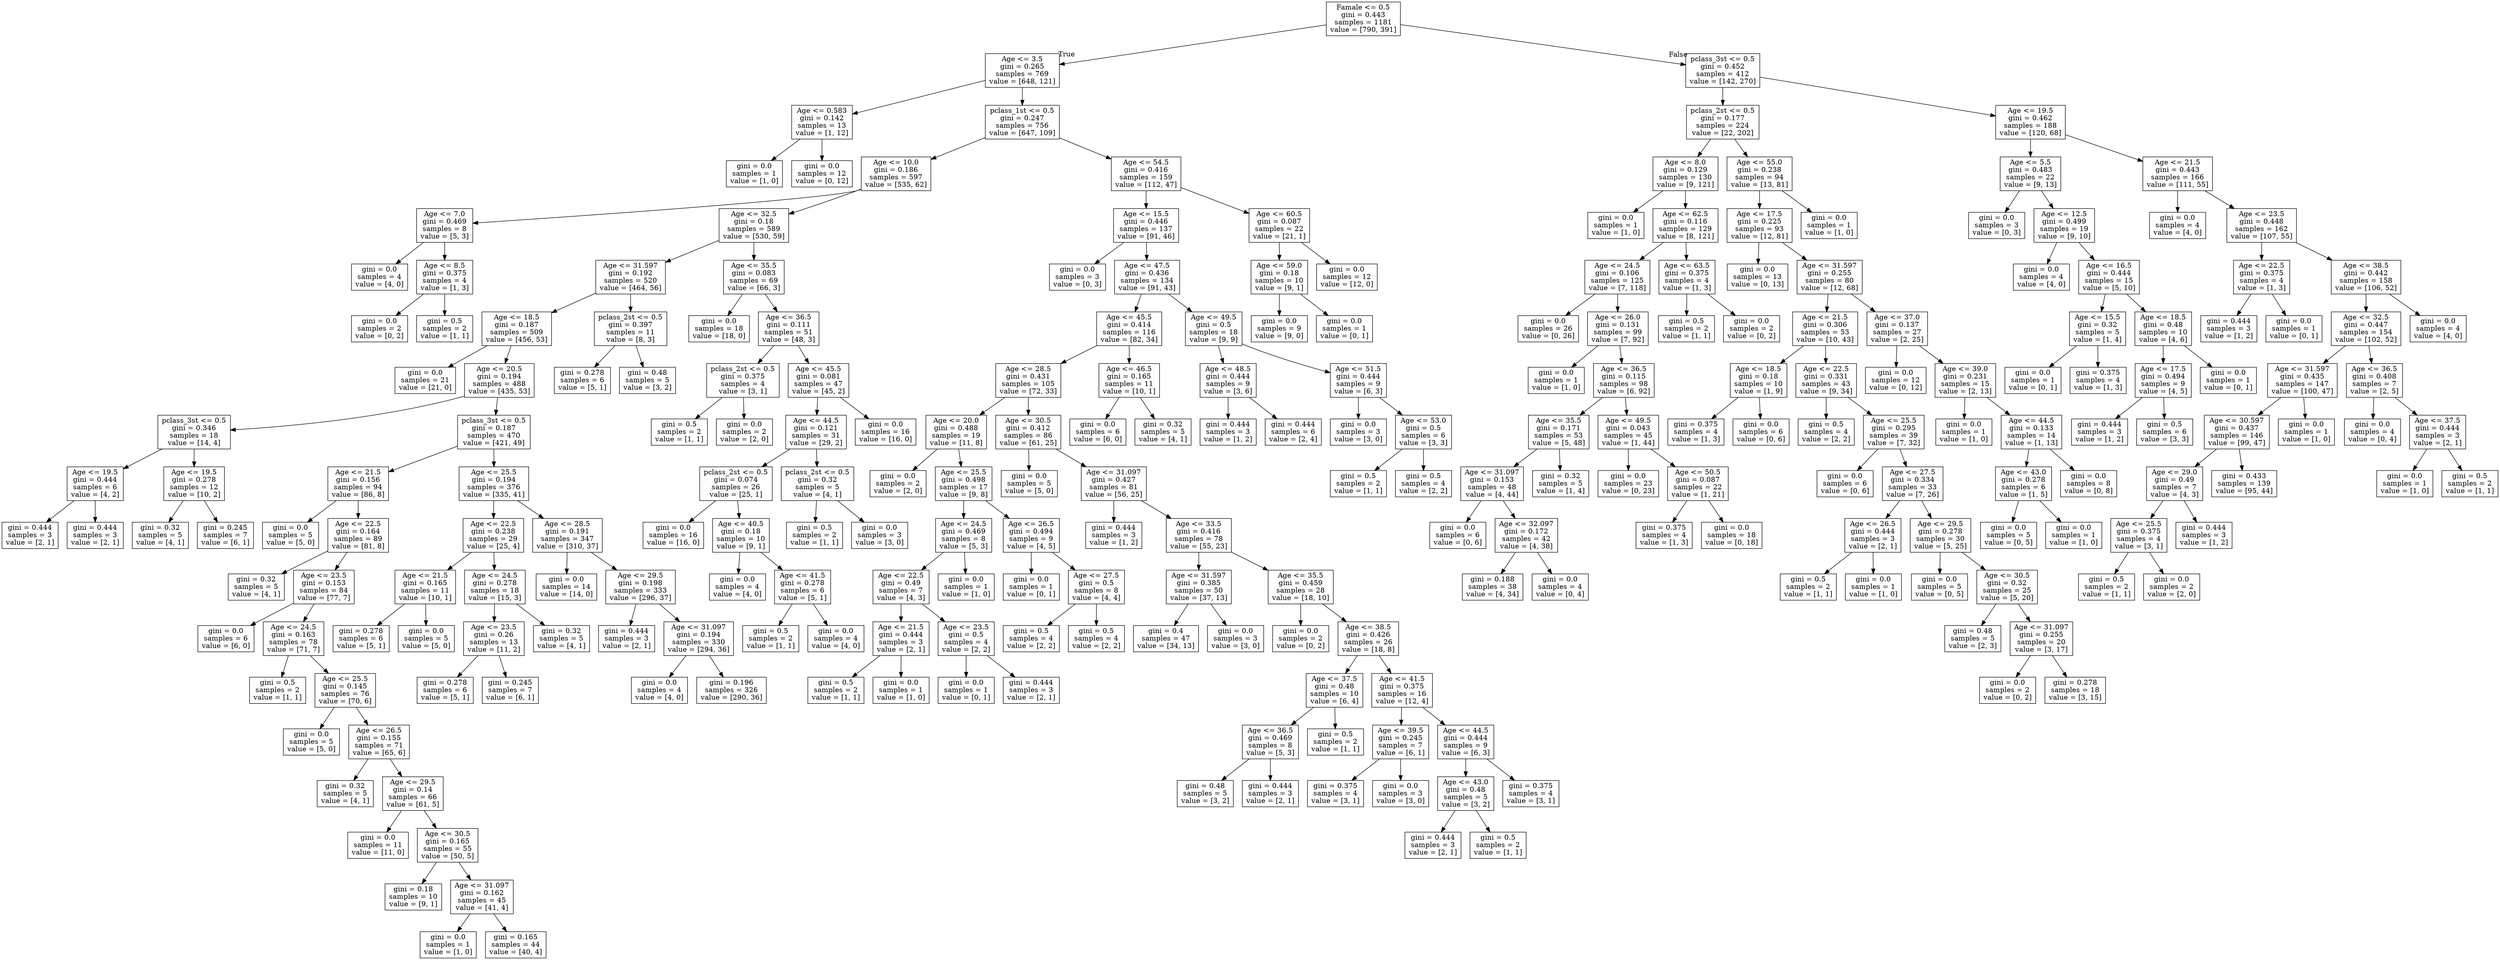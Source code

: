 digraph Tree {
node [shape=box] ;
0 [label="Famale <= 0.5\ngini = 0.443\nsamples = 1181\nvalue = [790, 391]"] ;
1 [label="Age <= 3.5\ngini = 0.265\nsamples = 769\nvalue = [648, 121]"] ;
0 -> 1 [labeldistance=2.5, labelangle=45, headlabel="True"] ;
2 [label="Age <= 0.583\ngini = 0.142\nsamples = 13\nvalue = [1, 12]"] ;
1 -> 2 ;
3 [label="gini = 0.0\nsamples = 1\nvalue = [1, 0]"] ;
2 -> 3 ;
4 [label="gini = 0.0\nsamples = 12\nvalue = [0, 12]"] ;
2 -> 4 ;
5 [label="pclass_1st <= 0.5\ngini = 0.247\nsamples = 756\nvalue = [647, 109]"] ;
1 -> 5 ;
6 [label="Age <= 10.0\ngini = 0.186\nsamples = 597\nvalue = [535, 62]"] ;
5 -> 6 ;
7 [label="Age <= 7.0\ngini = 0.469\nsamples = 8\nvalue = [5, 3]"] ;
6 -> 7 ;
8 [label="gini = 0.0\nsamples = 4\nvalue = [4, 0]"] ;
7 -> 8 ;
9 [label="Age <= 8.5\ngini = 0.375\nsamples = 4\nvalue = [1, 3]"] ;
7 -> 9 ;
10 [label="gini = 0.0\nsamples = 2\nvalue = [0, 2]"] ;
9 -> 10 ;
11 [label="gini = 0.5\nsamples = 2\nvalue = [1, 1]"] ;
9 -> 11 ;
12 [label="Age <= 32.5\ngini = 0.18\nsamples = 589\nvalue = [530, 59]"] ;
6 -> 12 ;
13 [label="Age <= 31.597\ngini = 0.192\nsamples = 520\nvalue = [464, 56]"] ;
12 -> 13 ;
14 [label="Age <= 18.5\ngini = 0.187\nsamples = 509\nvalue = [456, 53]"] ;
13 -> 14 ;
15 [label="gini = 0.0\nsamples = 21\nvalue = [21, 0]"] ;
14 -> 15 ;
16 [label="Age <= 20.5\ngini = 0.194\nsamples = 488\nvalue = [435, 53]"] ;
14 -> 16 ;
17 [label="pclass_3st <= 0.5\ngini = 0.346\nsamples = 18\nvalue = [14, 4]"] ;
16 -> 17 ;
18 [label="Age <= 19.5\ngini = 0.444\nsamples = 6\nvalue = [4, 2]"] ;
17 -> 18 ;
19 [label="gini = 0.444\nsamples = 3\nvalue = [2, 1]"] ;
18 -> 19 ;
20 [label="gini = 0.444\nsamples = 3\nvalue = [2, 1]"] ;
18 -> 20 ;
21 [label="Age <= 19.5\ngini = 0.278\nsamples = 12\nvalue = [10, 2]"] ;
17 -> 21 ;
22 [label="gini = 0.32\nsamples = 5\nvalue = [4, 1]"] ;
21 -> 22 ;
23 [label="gini = 0.245\nsamples = 7\nvalue = [6, 1]"] ;
21 -> 23 ;
24 [label="pclass_3st <= 0.5\ngini = 0.187\nsamples = 470\nvalue = [421, 49]"] ;
16 -> 24 ;
25 [label="Age <= 21.5\ngini = 0.156\nsamples = 94\nvalue = [86, 8]"] ;
24 -> 25 ;
26 [label="gini = 0.0\nsamples = 5\nvalue = [5, 0]"] ;
25 -> 26 ;
27 [label="Age <= 22.5\ngini = 0.164\nsamples = 89\nvalue = [81, 8]"] ;
25 -> 27 ;
28 [label="gini = 0.32\nsamples = 5\nvalue = [4, 1]"] ;
27 -> 28 ;
29 [label="Age <= 23.5\ngini = 0.153\nsamples = 84\nvalue = [77, 7]"] ;
27 -> 29 ;
30 [label="gini = 0.0\nsamples = 6\nvalue = [6, 0]"] ;
29 -> 30 ;
31 [label="Age <= 24.5\ngini = 0.163\nsamples = 78\nvalue = [71, 7]"] ;
29 -> 31 ;
32 [label="gini = 0.5\nsamples = 2\nvalue = [1, 1]"] ;
31 -> 32 ;
33 [label="Age <= 25.5\ngini = 0.145\nsamples = 76\nvalue = [70, 6]"] ;
31 -> 33 ;
34 [label="gini = 0.0\nsamples = 5\nvalue = [5, 0]"] ;
33 -> 34 ;
35 [label="Age <= 26.5\ngini = 0.155\nsamples = 71\nvalue = [65, 6]"] ;
33 -> 35 ;
36 [label="gini = 0.32\nsamples = 5\nvalue = [4, 1]"] ;
35 -> 36 ;
37 [label="Age <= 29.5\ngini = 0.14\nsamples = 66\nvalue = [61, 5]"] ;
35 -> 37 ;
38 [label="gini = 0.0\nsamples = 11\nvalue = [11, 0]"] ;
37 -> 38 ;
39 [label="Age <= 30.5\ngini = 0.165\nsamples = 55\nvalue = [50, 5]"] ;
37 -> 39 ;
40 [label="gini = 0.18\nsamples = 10\nvalue = [9, 1]"] ;
39 -> 40 ;
41 [label="Age <= 31.097\ngini = 0.162\nsamples = 45\nvalue = [41, 4]"] ;
39 -> 41 ;
42 [label="gini = 0.0\nsamples = 1\nvalue = [1, 0]"] ;
41 -> 42 ;
43 [label="gini = 0.165\nsamples = 44\nvalue = [40, 4]"] ;
41 -> 43 ;
44 [label="Age <= 25.5\ngini = 0.194\nsamples = 376\nvalue = [335, 41]"] ;
24 -> 44 ;
45 [label="Age <= 22.5\ngini = 0.238\nsamples = 29\nvalue = [25, 4]"] ;
44 -> 45 ;
46 [label="Age <= 21.5\ngini = 0.165\nsamples = 11\nvalue = [10, 1]"] ;
45 -> 46 ;
47 [label="gini = 0.278\nsamples = 6\nvalue = [5, 1]"] ;
46 -> 47 ;
48 [label="gini = 0.0\nsamples = 5\nvalue = [5, 0]"] ;
46 -> 48 ;
49 [label="Age <= 24.5\ngini = 0.278\nsamples = 18\nvalue = [15, 3]"] ;
45 -> 49 ;
50 [label="Age <= 23.5\ngini = 0.26\nsamples = 13\nvalue = [11, 2]"] ;
49 -> 50 ;
51 [label="gini = 0.278\nsamples = 6\nvalue = [5, 1]"] ;
50 -> 51 ;
52 [label="gini = 0.245\nsamples = 7\nvalue = [6, 1]"] ;
50 -> 52 ;
53 [label="gini = 0.32\nsamples = 5\nvalue = [4, 1]"] ;
49 -> 53 ;
54 [label="Age <= 28.5\ngini = 0.191\nsamples = 347\nvalue = [310, 37]"] ;
44 -> 54 ;
55 [label="gini = 0.0\nsamples = 14\nvalue = [14, 0]"] ;
54 -> 55 ;
56 [label="Age <= 29.5\ngini = 0.198\nsamples = 333\nvalue = [296, 37]"] ;
54 -> 56 ;
57 [label="gini = 0.444\nsamples = 3\nvalue = [2, 1]"] ;
56 -> 57 ;
58 [label="Age <= 31.097\ngini = 0.194\nsamples = 330\nvalue = [294, 36]"] ;
56 -> 58 ;
59 [label="gini = 0.0\nsamples = 4\nvalue = [4, 0]"] ;
58 -> 59 ;
60 [label="gini = 0.196\nsamples = 326\nvalue = [290, 36]"] ;
58 -> 60 ;
61 [label="pclass_2st <= 0.5\ngini = 0.397\nsamples = 11\nvalue = [8, 3]"] ;
13 -> 61 ;
62 [label="gini = 0.278\nsamples = 6\nvalue = [5, 1]"] ;
61 -> 62 ;
63 [label="gini = 0.48\nsamples = 5\nvalue = [3, 2]"] ;
61 -> 63 ;
64 [label="Age <= 35.5\ngini = 0.083\nsamples = 69\nvalue = [66, 3]"] ;
12 -> 64 ;
65 [label="gini = 0.0\nsamples = 18\nvalue = [18, 0]"] ;
64 -> 65 ;
66 [label="Age <= 36.5\ngini = 0.111\nsamples = 51\nvalue = [48, 3]"] ;
64 -> 66 ;
67 [label="pclass_2st <= 0.5\ngini = 0.375\nsamples = 4\nvalue = [3, 1]"] ;
66 -> 67 ;
68 [label="gini = 0.5\nsamples = 2\nvalue = [1, 1]"] ;
67 -> 68 ;
69 [label="gini = 0.0\nsamples = 2\nvalue = [2, 0]"] ;
67 -> 69 ;
70 [label="Age <= 45.5\ngini = 0.081\nsamples = 47\nvalue = [45, 2]"] ;
66 -> 70 ;
71 [label="Age <= 44.5\ngini = 0.121\nsamples = 31\nvalue = [29, 2]"] ;
70 -> 71 ;
72 [label="pclass_2st <= 0.5\ngini = 0.074\nsamples = 26\nvalue = [25, 1]"] ;
71 -> 72 ;
73 [label="gini = 0.0\nsamples = 16\nvalue = [16, 0]"] ;
72 -> 73 ;
74 [label="Age <= 40.5\ngini = 0.18\nsamples = 10\nvalue = [9, 1]"] ;
72 -> 74 ;
75 [label="gini = 0.0\nsamples = 4\nvalue = [4, 0]"] ;
74 -> 75 ;
76 [label="Age <= 41.5\ngini = 0.278\nsamples = 6\nvalue = [5, 1]"] ;
74 -> 76 ;
77 [label="gini = 0.5\nsamples = 2\nvalue = [1, 1]"] ;
76 -> 77 ;
78 [label="gini = 0.0\nsamples = 4\nvalue = [4, 0]"] ;
76 -> 78 ;
79 [label="pclass_2st <= 0.5\ngini = 0.32\nsamples = 5\nvalue = [4, 1]"] ;
71 -> 79 ;
80 [label="gini = 0.5\nsamples = 2\nvalue = [1, 1]"] ;
79 -> 80 ;
81 [label="gini = 0.0\nsamples = 3\nvalue = [3, 0]"] ;
79 -> 81 ;
82 [label="gini = 0.0\nsamples = 16\nvalue = [16, 0]"] ;
70 -> 82 ;
83 [label="Age <= 54.5\ngini = 0.416\nsamples = 159\nvalue = [112, 47]"] ;
5 -> 83 ;
84 [label="Age <= 15.5\ngini = 0.446\nsamples = 137\nvalue = [91, 46]"] ;
83 -> 84 ;
85 [label="gini = 0.0\nsamples = 3\nvalue = [0, 3]"] ;
84 -> 85 ;
86 [label="Age <= 47.5\ngini = 0.436\nsamples = 134\nvalue = [91, 43]"] ;
84 -> 86 ;
87 [label="Age <= 45.5\ngini = 0.414\nsamples = 116\nvalue = [82, 34]"] ;
86 -> 87 ;
88 [label="Age <= 28.5\ngini = 0.431\nsamples = 105\nvalue = [72, 33]"] ;
87 -> 88 ;
89 [label="Age <= 20.0\ngini = 0.488\nsamples = 19\nvalue = [11, 8]"] ;
88 -> 89 ;
90 [label="gini = 0.0\nsamples = 2\nvalue = [2, 0]"] ;
89 -> 90 ;
91 [label="Age <= 25.5\ngini = 0.498\nsamples = 17\nvalue = [9, 8]"] ;
89 -> 91 ;
92 [label="Age <= 24.5\ngini = 0.469\nsamples = 8\nvalue = [5, 3]"] ;
91 -> 92 ;
93 [label="Age <= 22.5\ngini = 0.49\nsamples = 7\nvalue = [4, 3]"] ;
92 -> 93 ;
94 [label="Age <= 21.5\ngini = 0.444\nsamples = 3\nvalue = [2, 1]"] ;
93 -> 94 ;
95 [label="gini = 0.5\nsamples = 2\nvalue = [1, 1]"] ;
94 -> 95 ;
96 [label="gini = 0.0\nsamples = 1\nvalue = [1, 0]"] ;
94 -> 96 ;
97 [label="Age <= 23.5\ngini = 0.5\nsamples = 4\nvalue = [2, 2]"] ;
93 -> 97 ;
98 [label="gini = 0.0\nsamples = 1\nvalue = [0, 1]"] ;
97 -> 98 ;
99 [label="gini = 0.444\nsamples = 3\nvalue = [2, 1]"] ;
97 -> 99 ;
100 [label="gini = 0.0\nsamples = 1\nvalue = [1, 0]"] ;
92 -> 100 ;
101 [label="Age <= 26.5\ngini = 0.494\nsamples = 9\nvalue = [4, 5]"] ;
91 -> 101 ;
102 [label="gini = 0.0\nsamples = 1\nvalue = [0, 1]"] ;
101 -> 102 ;
103 [label="Age <= 27.5\ngini = 0.5\nsamples = 8\nvalue = [4, 4]"] ;
101 -> 103 ;
104 [label="gini = 0.5\nsamples = 4\nvalue = [2, 2]"] ;
103 -> 104 ;
105 [label="gini = 0.5\nsamples = 4\nvalue = [2, 2]"] ;
103 -> 105 ;
106 [label="Age <= 30.5\ngini = 0.412\nsamples = 86\nvalue = [61, 25]"] ;
88 -> 106 ;
107 [label="gini = 0.0\nsamples = 5\nvalue = [5, 0]"] ;
106 -> 107 ;
108 [label="Age <= 31.097\ngini = 0.427\nsamples = 81\nvalue = [56, 25]"] ;
106 -> 108 ;
109 [label="gini = 0.444\nsamples = 3\nvalue = [1, 2]"] ;
108 -> 109 ;
110 [label="Age <= 33.5\ngini = 0.416\nsamples = 78\nvalue = [55, 23]"] ;
108 -> 110 ;
111 [label="Age <= 31.597\ngini = 0.385\nsamples = 50\nvalue = [37, 13]"] ;
110 -> 111 ;
112 [label="gini = 0.4\nsamples = 47\nvalue = [34, 13]"] ;
111 -> 112 ;
113 [label="gini = 0.0\nsamples = 3\nvalue = [3, 0]"] ;
111 -> 113 ;
114 [label="Age <= 35.5\ngini = 0.459\nsamples = 28\nvalue = [18, 10]"] ;
110 -> 114 ;
115 [label="gini = 0.0\nsamples = 2\nvalue = [0, 2]"] ;
114 -> 115 ;
116 [label="Age <= 38.5\ngini = 0.426\nsamples = 26\nvalue = [18, 8]"] ;
114 -> 116 ;
117 [label="Age <= 37.5\ngini = 0.48\nsamples = 10\nvalue = [6, 4]"] ;
116 -> 117 ;
118 [label="Age <= 36.5\ngini = 0.469\nsamples = 8\nvalue = [5, 3]"] ;
117 -> 118 ;
119 [label="gini = 0.48\nsamples = 5\nvalue = [3, 2]"] ;
118 -> 119 ;
120 [label="gini = 0.444\nsamples = 3\nvalue = [2, 1]"] ;
118 -> 120 ;
121 [label="gini = 0.5\nsamples = 2\nvalue = [1, 1]"] ;
117 -> 121 ;
122 [label="Age <= 41.5\ngini = 0.375\nsamples = 16\nvalue = [12, 4]"] ;
116 -> 122 ;
123 [label="Age <= 39.5\ngini = 0.245\nsamples = 7\nvalue = [6, 1]"] ;
122 -> 123 ;
124 [label="gini = 0.375\nsamples = 4\nvalue = [3, 1]"] ;
123 -> 124 ;
125 [label="gini = 0.0\nsamples = 3\nvalue = [3, 0]"] ;
123 -> 125 ;
126 [label="Age <= 44.5\ngini = 0.444\nsamples = 9\nvalue = [6, 3]"] ;
122 -> 126 ;
127 [label="Age <= 43.0\ngini = 0.48\nsamples = 5\nvalue = [3, 2]"] ;
126 -> 127 ;
128 [label="gini = 0.444\nsamples = 3\nvalue = [2, 1]"] ;
127 -> 128 ;
129 [label="gini = 0.5\nsamples = 2\nvalue = [1, 1]"] ;
127 -> 129 ;
130 [label="gini = 0.375\nsamples = 4\nvalue = [3, 1]"] ;
126 -> 130 ;
131 [label="Age <= 46.5\ngini = 0.165\nsamples = 11\nvalue = [10, 1]"] ;
87 -> 131 ;
132 [label="gini = 0.0\nsamples = 6\nvalue = [6, 0]"] ;
131 -> 132 ;
133 [label="gini = 0.32\nsamples = 5\nvalue = [4, 1]"] ;
131 -> 133 ;
134 [label="Age <= 49.5\ngini = 0.5\nsamples = 18\nvalue = [9, 9]"] ;
86 -> 134 ;
135 [label="Age <= 48.5\ngini = 0.444\nsamples = 9\nvalue = [3, 6]"] ;
134 -> 135 ;
136 [label="gini = 0.444\nsamples = 3\nvalue = [1, 2]"] ;
135 -> 136 ;
137 [label="gini = 0.444\nsamples = 6\nvalue = [2, 4]"] ;
135 -> 137 ;
138 [label="Age <= 51.5\ngini = 0.444\nsamples = 9\nvalue = [6, 3]"] ;
134 -> 138 ;
139 [label="gini = 0.0\nsamples = 3\nvalue = [3, 0]"] ;
138 -> 139 ;
140 [label="Age <= 53.0\ngini = 0.5\nsamples = 6\nvalue = [3, 3]"] ;
138 -> 140 ;
141 [label="gini = 0.5\nsamples = 2\nvalue = [1, 1]"] ;
140 -> 141 ;
142 [label="gini = 0.5\nsamples = 4\nvalue = [2, 2]"] ;
140 -> 142 ;
143 [label="Age <= 60.5\ngini = 0.087\nsamples = 22\nvalue = [21, 1]"] ;
83 -> 143 ;
144 [label="Age <= 59.0\ngini = 0.18\nsamples = 10\nvalue = [9, 1]"] ;
143 -> 144 ;
145 [label="gini = 0.0\nsamples = 9\nvalue = [9, 0]"] ;
144 -> 145 ;
146 [label="gini = 0.0\nsamples = 1\nvalue = [0, 1]"] ;
144 -> 146 ;
147 [label="gini = 0.0\nsamples = 12\nvalue = [12, 0]"] ;
143 -> 147 ;
148 [label="pclass_3st <= 0.5\ngini = 0.452\nsamples = 412\nvalue = [142, 270]"] ;
0 -> 148 [labeldistance=2.5, labelangle=-45, headlabel="False"] ;
149 [label="pclass_2st <= 0.5\ngini = 0.177\nsamples = 224\nvalue = [22, 202]"] ;
148 -> 149 ;
150 [label="Age <= 8.0\ngini = 0.129\nsamples = 130\nvalue = [9, 121]"] ;
149 -> 150 ;
151 [label="gini = 0.0\nsamples = 1\nvalue = [1, 0]"] ;
150 -> 151 ;
152 [label="Age <= 62.5\ngini = 0.116\nsamples = 129\nvalue = [8, 121]"] ;
150 -> 152 ;
153 [label="Age <= 24.5\ngini = 0.106\nsamples = 125\nvalue = [7, 118]"] ;
152 -> 153 ;
154 [label="gini = 0.0\nsamples = 26\nvalue = [0, 26]"] ;
153 -> 154 ;
155 [label="Age <= 26.0\ngini = 0.131\nsamples = 99\nvalue = [7, 92]"] ;
153 -> 155 ;
156 [label="gini = 0.0\nsamples = 1\nvalue = [1, 0]"] ;
155 -> 156 ;
157 [label="Age <= 36.5\ngini = 0.115\nsamples = 98\nvalue = [6, 92]"] ;
155 -> 157 ;
158 [label="Age <= 35.5\ngini = 0.171\nsamples = 53\nvalue = [5, 48]"] ;
157 -> 158 ;
159 [label="Age <= 31.097\ngini = 0.153\nsamples = 48\nvalue = [4, 44]"] ;
158 -> 159 ;
160 [label="gini = 0.0\nsamples = 6\nvalue = [0, 6]"] ;
159 -> 160 ;
161 [label="Age <= 32.097\ngini = 0.172\nsamples = 42\nvalue = [4, 38]"] ;
159 -> 161 ;
162 [label="gini = 0.188\nsamples = 38\nvalue = [4, 34]"] ;
161 -> 162 ;
163 [label="gini = 0.0\nsamples = 4\nvalue = [0, 4]"] ;
161 -> 163 ;
164 [label="gini = 0.32\nsamples = 5\nvalue = [1, 4]"] ;
158 -> 164 ;
165 [label="Age <= 49.5\ngini = 0.043\nsamples = 45\nvalue = [1, 44]"] ;
157 -> 165 ;
166 [label="gini = 0.0\nsamples = 23\nvalue = [0, 23]"] ;
165 -> 166 ;
167 [label="Age <= 50.5\ngini = 0.087\nsamples = 22\nvalue = [1, 21]"] ;
165 -> 167 ;
168 [label="gini = 0.375\nsamples = 4\nvalue = [1, 3]"] ;
167 -> 168 ;
169 [label="gini = 0.0\nsamples = 18\nvalue = [0, 18]"] ;
167 -> 169 ;
170 [label="Age <= 63.5\ngini = 0.375\nsamples = 4\nvalue = [1, 3]"] ;
152 -> 170 ;
171 [label="gini = 0.5\nsamples = 2\nvalue = [1, 1]"] ;
170 -> 171 ;
172 [label="gini = 0.0\nsamples = 2\nvalue = [0, 2]"] ;
170 -> 172 ;
173 [label="Age <= 55.0\ngini = 0.238\nsamples = 94\nvalue = [13, 81]"] ;
149 -> 173 ;
174 [label="Age <= 17.5\ngini = 0.225\nsamples = 93\nvalue = [12, 81]"] ;
173 -> 174 ;
175 [label="gini = 0.0\nsamples = 13\nvalue = [0, 13]"] ;
174 -> 175 ;
176 [label="Age <= 31.597\ngini = 0.255\nsamples = 80\nvalue = [12, 68]"] ;
174 -> 176 ;
177 [label="Age <= 21.5\ngini = 0.306\nsamples = 53\nvalue = [10, 43]"] ;
176 -> 177 ;
178 [label="Age <= 18.5\ngini = 0.18\nsamples = 10\nvalue = [1, 9]"] ;
177 -> 178 ;
179 [label="gini = 0.375\nsamples = 4\nvalue = [1, 3]"] ;
178 -> 179 ;
180 [label="gini = 0.0\nsamples = 6\nvalue = [0, 6]"] ;
178 -> 180 ;
181 [label="Age <= 22.5\ngini = 0.331\nsamples = 43\nvalue = [9, 34]"] ;
177 -> 181 ;
182 [label="gini = 0.5\nsamples = 4\nvalue = [2, 2]"] ;
181 -> 182 ;
183 [label="Age <= 25.5\ngini = 0.295\nsamples = 39\nvalue = [7, 32]"] ;
181 -> 183 ;
184 [label="gini = 0.0\nsamples = 6\nvalue = [0, 6]"] ;
183 -> 184 ;
185 [label="Age <= 27.5\ngini = 0.334\nsamples = 33\nvalue = [7, 26]"] ;
183 -> 185 ;
186 [label="Age <= 26.5\ngini = 0.444\nsamples = 3\nvalue = [2, 1]"] ;
185 -> 186 ;
187 [label="gini = 0.5\nsamples = 2\nvalue = [1, 1]"] ;
186 -> 187 ;
188 [label="gini = 0.0\nsamples = 1\nvalue = [1, 0]"] ;
186 -> 188 ;
189 [label="Age <= 29.5\ngini = 0.278\nsamples = 30\nvalue = [5, 25]"] ;
185 -> 189 ;
190 [label="gini = 0.0\nsamples = 5\nvalue = [0, 5]"] ;
189 -> 190 ;
191 [label="Age <= 30.5\ngini = 0.32\nsamples = 25\nvalue = [5, 20]"] ;
189 -> 191 ;
192 [label="gini = 0.48\nsamples = 5\nvalue = [2, 3]"] ;
191 -> 192 ;
193 [label="Age <= 31.097\ngini = 0.255\nsamples = 20\nvalue = [3, 17]"] ;
191 -> 193 ;
194 [label="gini = 0.0\nsamples = 2\nvalue = [0, 2]"] ;
193 -> 194 ;
195 [label="gini = 0.278\nsamples = 18\nvalue = [3, 15]"] ;
193 -> 195 ;
196 [label="Age <= 37.0\ngini = 0.137\nsamples = 27\nvalue = [2, 25]"] ;
176 -> 196 ;
197 [label="gini = 0.0\nsamples = 12\nvalue = [0, 12]"] ;
196 -> 197 ;
198 [label="Age <= 39.0\ngini = 0.231\nsamples = 15\nvalue = [2, 13]"] ;
196 -> 198 ;
199 [label="gini = 0.0\nsamples = 1\nvalue = [1, 0]"] ;
198 -> 199 ;
200 [label="Age <= 44.5\ngini = 0.133\nsamples = 14\nvalue = [1, 13]"] ;
198 -> 200 ;
201 [label="Age <= 43.0\ngini = 0.278\nsamples = 6\nvalue = [1, 5]"] ;
200 -> 201 ;
202 [label="gini = 0.0\nsamples = 5\nvalue = [0, 5]"] ;
201 -> 202 ;
203 [label="gini = 0.0\nsamples = 1\nvalue = [1, 0]"] ;
201 -> 203 ;
204 [label="gini = 0.0\nsamples = 8\nvalue = [0, 8]"] ;
200 -> 204 ;
205 [label="gini = 0.0\nsamples = 1\nvalue = [1, 0]"] ;
173 -> 205 ;
206 [label="Age <= 19.5\ngini = 0.462\nsamples = 188\nvalue = [120, 68]"] ;
148 -> 206 ;
207 [label="Age <= 5.5\ngini = 0.483\nsamples = 22\nvalue = [9, 13]"] ;
206 -> 207 ;
208 [label="gini = 0.0\nsamples = 3\nvalue = [0, 3]"] ;
207 -> 208 ;
209 [label="Age <= 12.5\ngini = 0.499\nsamples = 19\nvalue = [9, 10]"] ;
207 -> 209 ;
210 [label="gini = 0.0\nsamples = 4\nvalue = [4, 0]"] ;
209 -> 210 ;
211 [label="Age <= 16.5\ngini = 0.444\nsamples = 15\nvalue = [5, 10]"] ;
209 -> 211 ;
212 [label="Age <= 15.5\ngini = 0.32\nsamples = 5\nvalue = [1, 4]"] ;
211 -> 212 ;
213 [label="gini = 0.0\nsamples = 1\nvalue = [0, 1]"] ;
212 -> 213 ;
214 [label="gini = 0.375\nsamples = 4\nvalue = [1, 3]"] ;
212 -> 214 ;
215 [label="Age <= 18.5\ngini = 0.48\nsamples = 10\nvalue = [4, 6]"] ;
211 -> 215 ;
216 [label="Age <= 17.5\ngini = 0.494\nsamples = 9\nvalue = [4, 5]"] ;
215 -> 216 ;
217 [label="gini = 0.444\nsamples = 3\nvalue = [1, 2]"] ;
216 -> 217 ;
218 [label="gini = 0.5\nsamples = 6\nvalue = [3, 3]"] ;
216 -> 218 ;
219 [label="gini = 0.0\nsamples = 1\nvalue = [0, 1]"] ;
215 -> 219 ;
220 [label="Age <= 21.5\ngini = 0.443\nsamples = 166\nvalue = [111, 55]"] ;
206 -> 220 ;
221 [label="gini = 0.0\nsamples = 4\nvalue = [4, 0]"] ;
220 -> 221 ;
222 [label="Age <= 23.5\ngini = 0.448\nsamples = 162\nvalue = [107, 55]"] ;
220 -> 222 ;
223 [label="Age <= 22.5\ngini = 0.375\nsamples = 4\nvalue = [1, 3]"] ;
222 -> 223 ;
224 [label="gini = 0.444\nsamples = 3\nvalue = [1, 2]"] ;
223 -> 224 ;
225 [label="gini = 0.0\nsamples = 1\nvalue = [0, 1]"] ;
223 -> 225 ;
226 [label="Age <= 38.5\ngini = 0.442\nsamples = 158\nvalue = [106, 52]"] ;
222 -> 226 ;
227 [label="Age <= 32.5\ngini = 0.447\nsamples = 154\nvalue = [102, 52]"] ;
226 -> 227 ;
228 [label="Age <= 31.597\ngini = 0.435\nsamples = 147\nvalue = [100, 47]"] ;
227 -> 228 ;
229 [label="Age <= 30.597\ngini = 0.437\nsamples = 146\nvalue = [99, 47]"] ;
228 -> 229 ;
230 [label="Age <= 29.0\ngini = 0.49\nsamples = 7\nvalue = [4, 3]"] ;
229 -> 230 ;
231 [label="Age <= 25.5\ngini = 0.375\nsamples = 4\nvalue = [3, 1]"] ;
230 -> 231 ;
232 [label="gini = 0.5\nsamples = 2\nvalue = [1, 1]"] ;
231 -> 232 ;
233 [label="gini = 0.0\nsamples = 2\nvalue = [2, 0]"] ;
231 -> 233 ;
234 [label="gini = 0.444\nsamples = 3\nvalue = [1, 2]"] ;
230 -> 234 ;
235 [label="gini = 0.433\nsamples = 139\nvalue = [95, 44]"] ;
229 -> 235 ;
236 [label="gini = 0.0\nsamples = 1\nvalue = [1, 0]"] ;
228 -> 236 ;
237 [label="Age <= 36.5\ngini = 0.408\nsamples = 7\nvalue = [2, 5]"] ;
227 -> 237 ;
238 [label="gini = 0.0\nsamples = 4\nvalue = [0, 4]"] ;
237 -> 238 ;
239 [label="Age <= 37.5\ngini = 0.444\nsamples = 3\nvalue = [2, 1]"] ;
237 -> 239 ;
240 [label="gini = 0.0\nsamples = 1\nvalue = [1, 0]"] ;
239 -> 240 ;
241 [label="gini = 0.5\nsamples = 2\nvalue = [1, 1]"] ;
239 -> 241 ;
242 [label="gini = 0.0\nsamples = 4\nvalue = [4, 0]"] ;
226 -> 242 ;
}